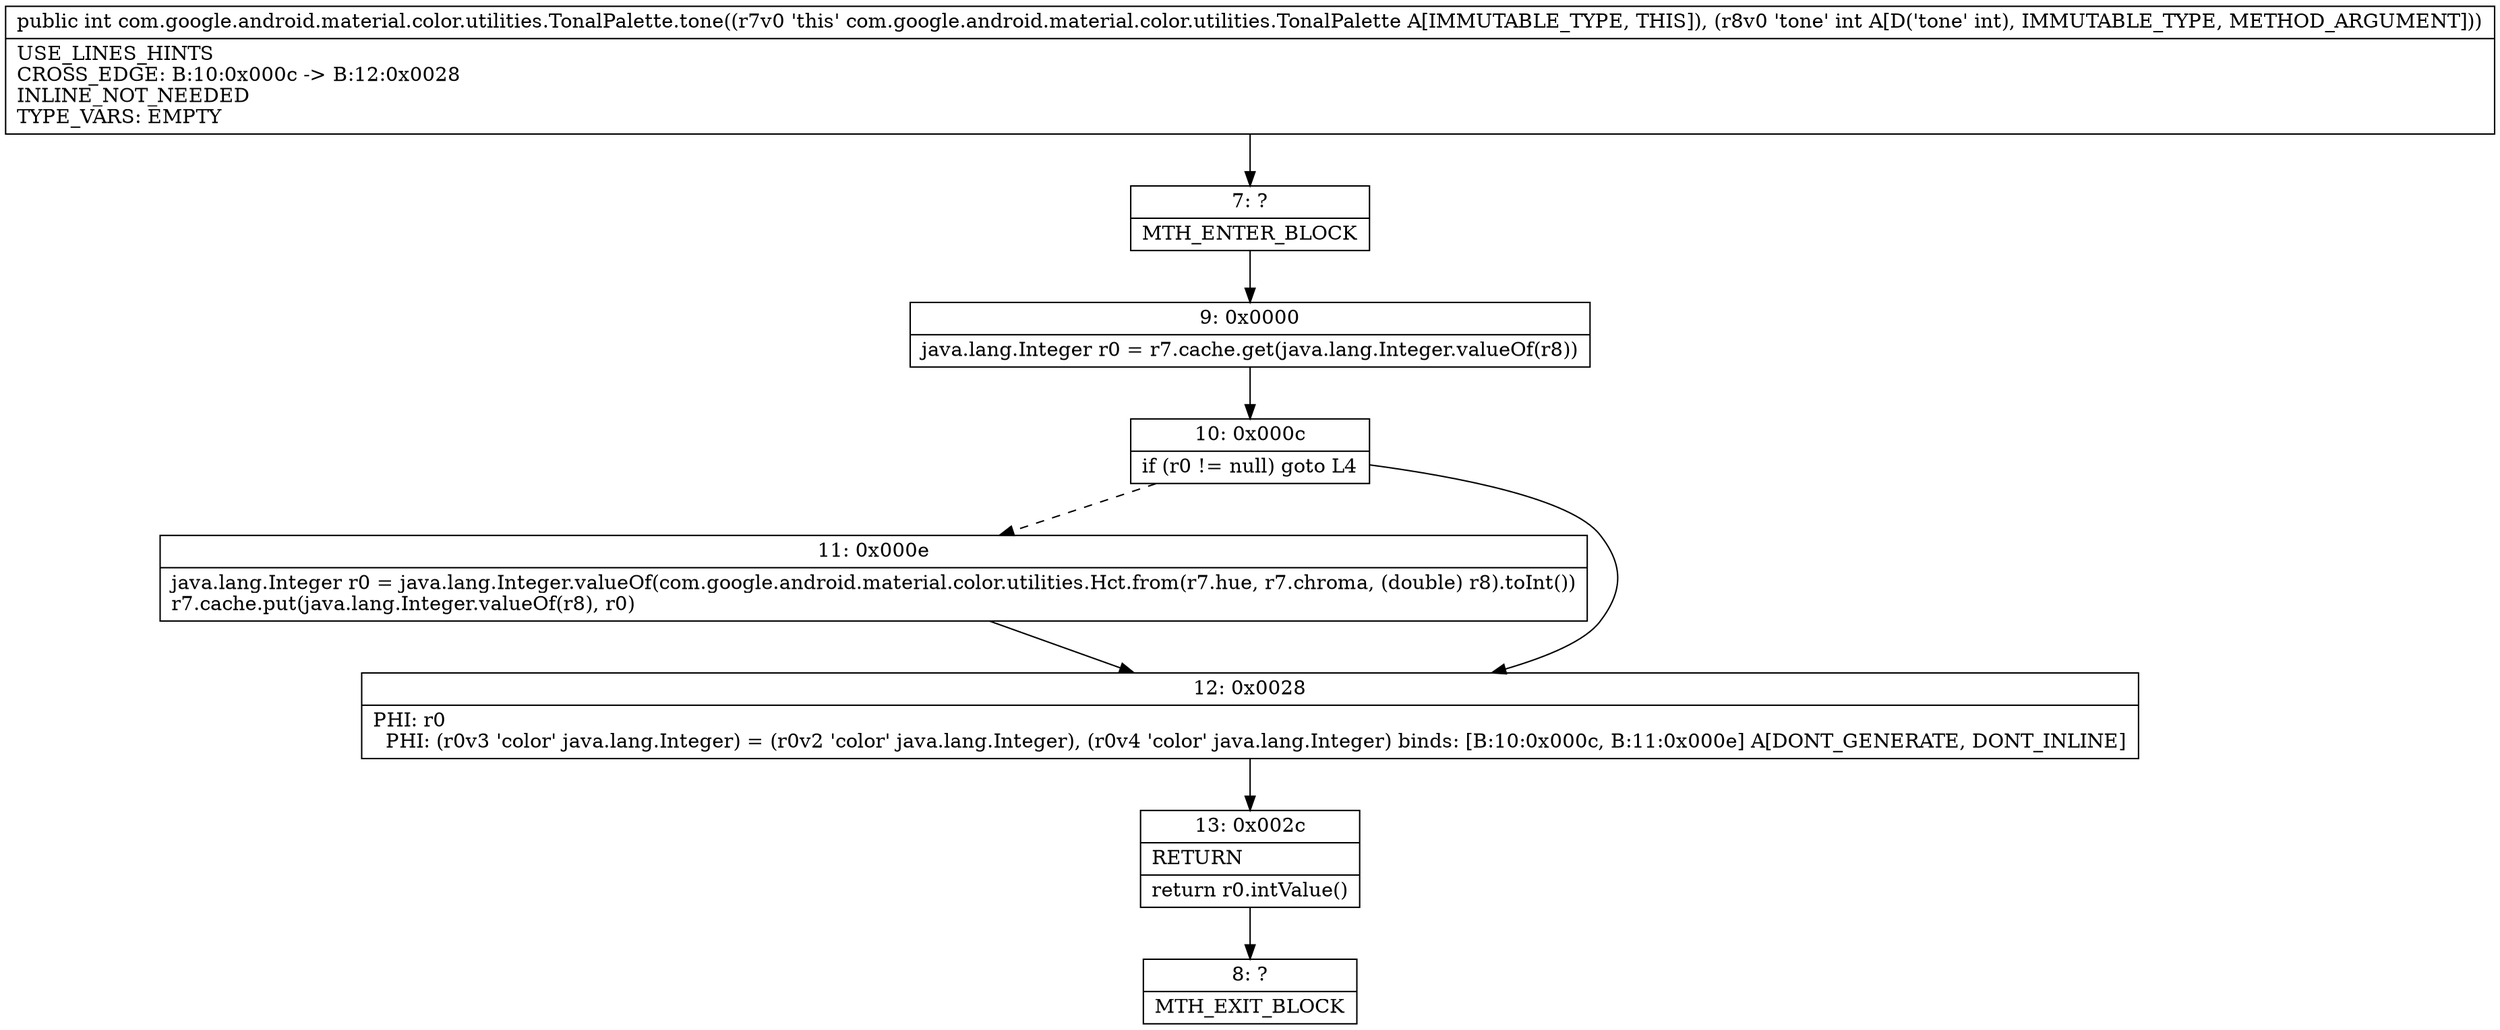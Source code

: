 digraph "CFG forcom.google.android.material.color.utilities.TonalPalette.tone(I)I" {
Node_7 [shape=record,label="{7\:\ ?|MTH_ENTER_BLOCK\l}"];
Node_9 [shape=record,label="{9\:\ 0x0000|java.lang.Integer r0 = r7.cache.get(java.lang.Integer.valueOf(r8))\l}"];
Node_10 [shape=record,label="{10\:\ 0x000c|if (r0 != null) goto L4\l}"];
Node_11 [shape=record,label="{11\:\ 0x000e|java.lang.Integer r0 = java.lang.Integer.valueOf(com.google.android.material.color.utilities.Hct.from(r7.hue, r7.chroma, (double) r8).toInt())\lr7.cache.put(java.lang.Integer.valueOf(r8), r0)\l}"];
Node_12 [shape=record,label="{12\:\ 0x0028|PHI: r0 \l  PHI: (r0v3 'color' java.lang.Integer) = (r0v2 'color' java.lang.Integer), (r0v4 'color' java.lang.Integer) binds: [B:10:0x000c, B:11:0x000e] A[DONT_GENERATE, DONT_INLINE]\l}"];
Node_13 [shape=record,label="{13\:\ 0x002c|RETURN\l|return r0.intValue()\l}"];
Node_8 [shape=record,label="{8\:\ ?|MTH_EXIT_BLOCK\l}"];
MethodNode[shape=record,label="{public int com.google.android.material.color.utilities.TonalPalette.tone((r7v0 'this' com.google.android.material.color.utilities.TonalPalette A[IMMUTABLE_TYPE, THIS]), (r8v0 'tone' int A[D('tone' int), IMMUTABLE_TYPE, METHOD_ARGUMENT]))  | USE_LINES_HINTS\lCROSS_EDGE: B:10:0x000c \-\> B:12:0x0028\lINLINE_NOT_NEEDED\lTYPE_VARS: EMPTY\l}"];
MethodNode -> Node_7;Node_7 -> Node_9;
Node_9 -> Node_10;
Node_10 -> Node_11[style=dashed];
Node_10 -> Node_12;
Node_11 -> Node_12;
Node_12 -> Node_13;
Node_13 -> Node_8;
}

